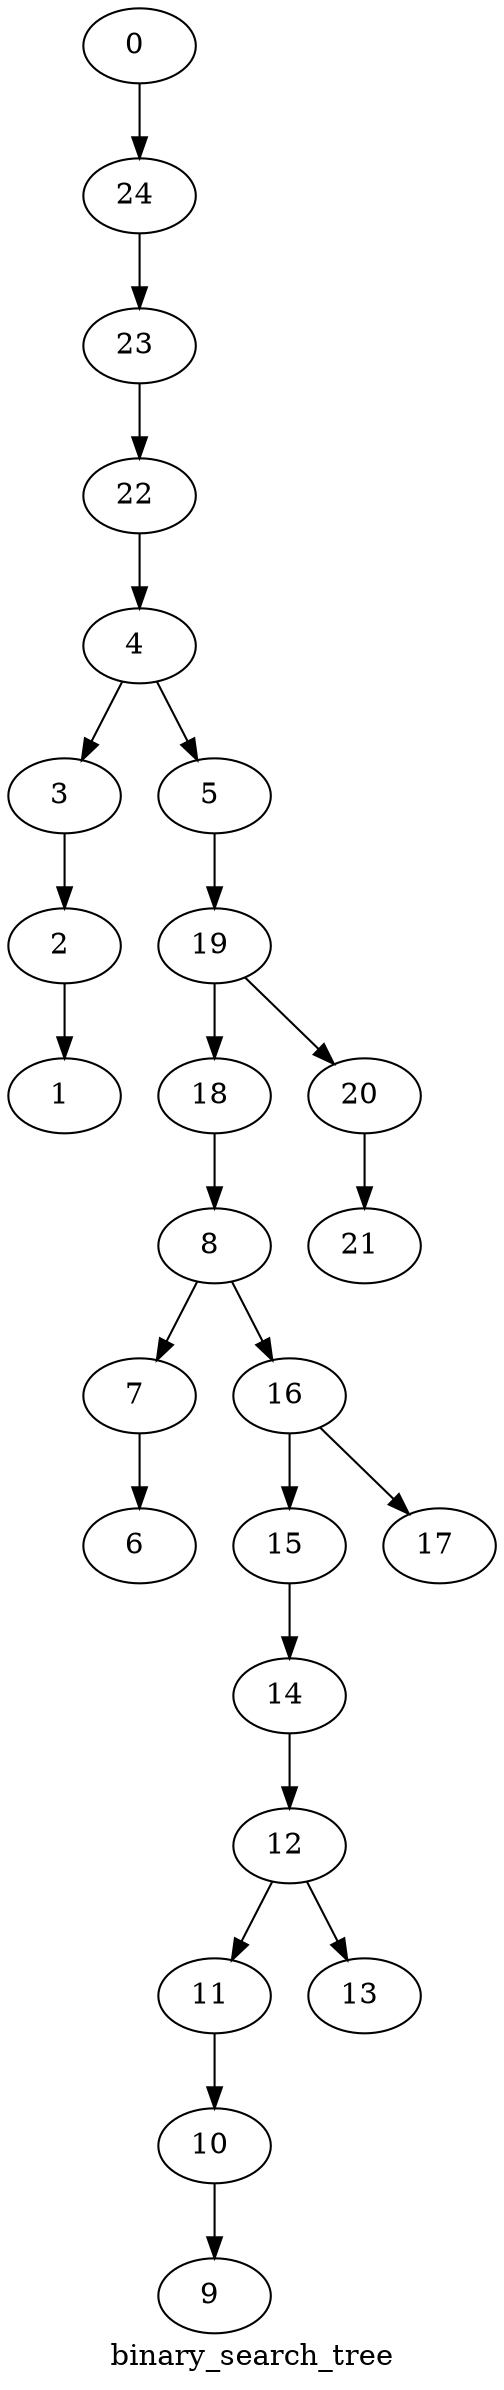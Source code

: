 
digraph G{
	label = "binary_search_tree"	style = "dashed";
	color = purple;
	Node0 [ label = "0 "];
	Node0->{ Node1 }
	Node1 [ label = "24 "];
	Node1->{ Node2 }
	Node2 [ label = "23 "];
	Node2->{ Node3 }
	Node3 [ label = "22 "];
	Node3->{ Node4 }
	Node4 [ label = "4 "];
	Node4->{ Node5 Node6 }
	Node5 [ label = "3 "];
	Node5->{ Node7 }
	Node6 [ label = "5 "];
	Node6->{ Node8 }
	Node7 [ label = "2 "];
	Node7->{ Node9 }
	Node8 [ label = "19 "];
	Node8->{ Node10 Node11 }
	Node9 [ label = "1 "];
	Node9->{ }
	Node10 [ label = "18 "];
	Node10->{ Node12 }
	Node11 [ label = "20 "];
	Node11->{ Node13 }
	Node12 [ label = "8 "];
	Node12->{ Node14 Node15 }
	Node13 [ label = "21 "];
	Node13->{ }
	Node14 [ label = "7 "];
	Node14->{ Node16 }
	Node15 [ label = "16 "];
	Node15->{ Node17 Node18 }
	Node16 [ label = "6 "];
	Node16->{ }
	Node17 [ label = "15 "];
	Node17->{ Node19 }
	Node18 [ label = "17 "];
	Node18->{ }
	Node19 [ label = "14 "];
	Node19->{ Node20 }
	Node20 [ label = "12 "];
	Node20->{ Node21 Node22 }
	Node21 [ label = "11 "];
	Node21->{ Node23 }
	Node22 [ label = "13 "];
	Node22->{ }
	Node23 [ label = "10 "];
	Node23->{ Node24 }
	Node24 [ label = "9 "];
	Node24->{ }
}
